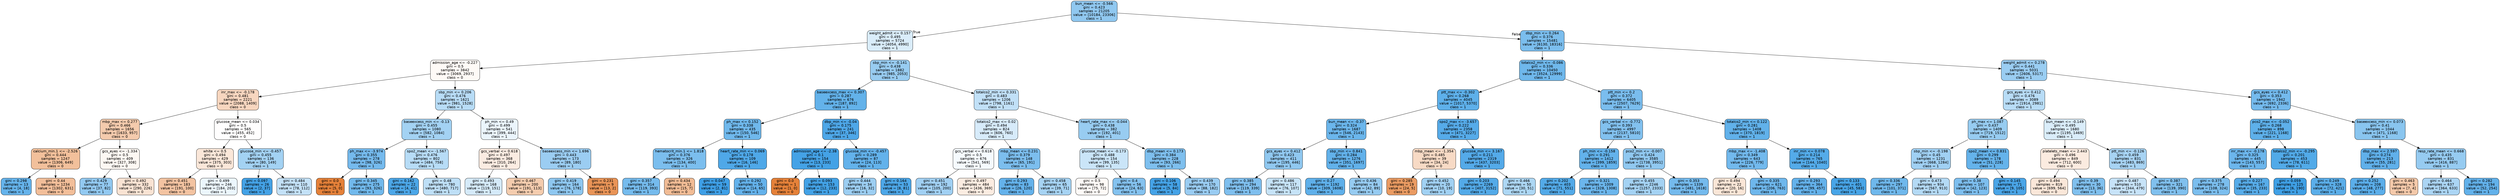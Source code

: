 digraph Tree {
node [shape=box, style="filled, rounded", color="black", fontname="helvetica"] ;
edge [fontname="helvetica"] ;
0 [label="bun_mean <= -0.566\ngini = 0.423\nsamples = 21205\nvalue = [10184, 23306]\nclass = 1", fillcolor="#90c8f0"] ;
1 [label="weight_admit <= 0.157\ngini = 0.495\nsamples = 5724\nvalue = [4054, 4990]\nclass = 1", fillcolor="#daedfa"] ;
0 -> 1 [labeldistance=2.5, labelangle=45, headlabel="True"] ;
2 [label="admission_age <= -0.227\ngini = 0.5\nsamples = 3842\nvalue = [3069, 2937]\nclass = 0", fillcolor="#fefaf6"] ;
1 -> 2 ;
3 [label="inr_max <= -0.178\ngini = 0.481\nsamples = 2221\nvalue = [2088, 1409]\nclass = 0", fillcolor="#f7d6bf"] ;
2 -> 3 ;
4 [label="mbp_max <= 0.277\ngini = 0.466\nsamples = 1656\nvalue = [1633, 957]\nclass = 0", fillcolor="#f4cbad"] ;
3 -> 4 ;
5 [label="calcium_min.1 <= -2.526\ngini = 0.444\nsamples = 1247\nvalue = [1306, 649]\nclass = 0", fillcolor="#f2c09b"] ;
4 -> 5 ;
6 [label="gini = 0.298\nsamples = 13\nvalue = [4, 18]\nclass = 1", fillcolor="#65b3eb"] ;
5 -> 6 ;
7 [label="gini = 0.44\nsamples = 1234\nvalue = [1302, 631]\nclass = 0", fillcolor="#f2be99"] ;
5 -> 7 ;
8 [label="gcs_eyes <= -1.334\ngini = 0.5\nsamples = 409\nvalue = [327, 308]\nclass = 0", fillcolor="#fdf8f3"] ;
4 -> 8 ;
9 [label="gini = 0.429\nsamples = 77\nvalue = [37, 82]\nclass = 1", fillcolor="#92c9f1"] ;
8 -> 9 ;
10 [label="gini = 0.492\nsamples = 332\nvalue = [290, 226]\nclass = 0", fillcolor="#f9e3d3"] ;
8 -> 10 ;
11 [label="glucose_mean <= 0.034\ngini = 0.5\nsamples = 565\nvalue = [455, 452]\nclass = 0", fillcolor="#fffefe"] ;
3 -> 11 ;
12 [label="white <= 0.5\ngini = 0.494\nsamples = 429\nvalue = [375, 303]\nclass = 0", fillcolor="#fae7d9"] ;
11 -> 12 ;
13 [label="gini = 0.451\nsamples = 183\nvalue = [191, 100]\nclass = 0", fillcolor="#f3c3a1"] ;
12 -> 13 ;
14 [label="gini = 0.499\nsamples = 246\nvalue = [184, 203]\nclass = 1", fillcolor="#ecf6fd"] ;
12 -> 14 ;
15 [label="glucose_min <= -0.457\ngini = 0.455\nsamples = 136\nvalue = [80, 149]\nclass = 1", fillcolor="#a3d2f3"] ;
11 -> 15 ;
16 [label="gini = 0.097\nsamples = 26\nvalue = [2, 37]\nclass = 1", fillcolor="#44a2e6"] ;
15 -> 16 ;
17 [label="gini = 0.484\nsamples = 110\nvalue = [78, 112]\nclass = 1", fillcolor="#c3e1f7"] ;
15 -> 17 ;
18 [label="sbp_min <= 0.206\ngini = 0.476\nsamples = 1621\nvalue = [981, 1528]\nclass = 1", fillcolor="#b8dcf6"] ;
2 -> 18 ;
19 [label="baseexcess_min <= -0.13\ngini = 0.455\nsamples = 1080\nvalue = [582, 1084]\nclass = 1", fillcolor="#a3d2f3"] ;
18 -> 19 ;
20 [label="ph_max <= -3.974\ngini = 0.355\nsamples = 278\nvalue = [98, 326]\nclass = 1", fillcolor="#75baed"] ;
19 -> 20 ;
21 [label="gini = 0.0\nsamples = 3\nvalue = [5, 0]\nclass = 0", fillcolor="#e58139"] ;
20 -> 21 ;
22 [label="gini = 0.345\nsamples = 275\nvalue = [93, 326]\nclass = 1", fillcolor="#71b9ec"] ;
20 -> 22 ;
23 [label="spo2_mean <= -1.567\ngini = 0.476\nsamples = 802\nvalue = [484, 758]\nclass = 1", fillcolor="#b7dcf6"] ;
19 -> 23 ;
24 [label="gini = 0.162\nsamples = 22\nvalue = [4, 41]\nclass = 1", fillcolor="#4ca7e8"] ;
23 -> 24 ;
25 [label="gini = 0.48\nsamples = 780\nvalue = [480, 717]\nclass = 1", fillcolor="#bedff6"] ;
23 -> 25 ;
26 [label="ph_min <= 0.49\ngini = 0.499\nsamples = 541\nvalue = [399, 444]\nclass = 1", fillcolor="#ebf5fc"] ;
18 -> 26 ;
27 [label="gcs_verbal <= 0.618\ngini = 0.497\nsamples = 368\nvalue = [310, 264]\nclass = 0", fillcolor="#fbece2"] ;
26 -> 27 ;
28 [label="gini = 0.493\nsamples = 168\nvalue = [119, 151]\nclass = 1", fillcolor="#d5eaf9"] ;
27 -> 28 ;
29 [label="gini = 0.467\nsamples = 200\nvalue = [191, 113]\nclass = 0", fillcolor="#f4ccae"] ;
27 -> 29 ;
30 [label="baseexcess_min <= 1.696\ngini = 0.443\nsamples = 173\nvalue = [89, 180]\nclass = 1", fillcolor="#9bcdf2"] ;
26 -> 30 ;
31 [label="gini = 0.419\nsamples = 164\nvalue = [76, 178]\nclass = 1", fillcolor="#8ec7f0"] ;
30 -> 31 ;
32 [label="gini = 0.231\nsamples = 9\nvalue = [13, 2]\nclass = 0", fillcolor="#e99457"] ;
30 -> 32 ;
33 [label="sbp_min <= -0.141\ngini = 0.438\nsamples = 1882\nvalue = [985, 2053]\nclass = 1", fillcolor="#98ccf1"] ;
1 -> 33 ;
34 [label="baseexcess_max <= 0.307\ngini = 0.287\nsamples = 676\nvalue = [187, 892]\nclass = 1", fillcolor="#63b2ea"] ;
33 -> 34 ;
35 [label="ph_max <= 0.152\ngini = 0.338\nsamples = 435\nvalue = [150, 546]\nclass = 1", fillcolor="#6fb8ec"] ;
34 -> 35 ;
36 [label="hematocrit_min.1 <= 1.818\ngini = 0.376\nsamples = 326\nvalue = [134, 400]\nclass = 1", fillcolor="#7bbeee"] ;
35 -> 36 ;
37 [label="gini = 0.357\nsamples = 314\nvalue = [119, 393]\nclass = 1", fillcolor="#75bbed"] ;
36 -> 37 ;
38 [label="gini = 0.434\nsamples = 12\nvalue = [15, 7]\nclass = 0", fillcolor="#f1bc95"] ;
36 -> 38 ;
39 [label="heart_rate_min <= 0.069\ngini = 0.178\nsamples = 109\nvalue = [16, 146]\nclass = 1", fillcolor="#4fa8e8"] ;
35 -> 39 ;
40 [label="gini = 0.047\nsamples = 59\nvalue = [2, 81]\nclass = 1", fillcolor="#3e9fe6"] ;
39 -> 40 ;
41 [label="gini = 0.292\nsamples = 50\nvalue = [14, 65]\nclass = 1", fillcolor="#64b2eb"] ;
39 -> 41 ;
42 [label="dbp_min <= -0.04\ngini = 0.175\nsamples = 241\nvalue = [37, 346]\nclass = 1", fillcolor="#4ea7e8"] ;
34 -> 42 ;
43 [label="admission_age <= -2.38\ngini = 0.1\nsamples = 154\nvalue = [13, 233]\nclass = 1", fillcolor="#44a2e6"] ;
42 -> 43 ;
44 [label="gini = 0.0\nsamples = 1\nvalue = [1, 0]\nclass = 0", fillcolor="#e58139"] ;
43 -> 44 ;
45 [label="gini = 0.093\nsamples = 153\nvalue = [12, 233]\nclass = 1", fillcolor="#43a2e6"] ;
43 -> 45 ;
46 [label="glucose_min <= -0.457\ngini = 0.289\nsamples = 87\nvalue = [24, 113]\nclass = 1", fillcolor="#63b2eb"] ;
42 -> 46 ;
47 [label="gini = 0.444\nsamples = 34\nvalue = [16, 32]\nclass = 1", fillcolor="#9ccef2"] ;
46 -> 47 ;
48 [label="gini = 0.164\nsamples = 53\nvalue = [8, 81]\nclass = 1", fillcolor="#4da7e8"] ;
46 -> 48 ;
49 [label="totalco2_min <= 0.331\ngini = 0.483\nsamples = 1206\nvalue = [798, 1161]\nclass = 1", fillcolor="#c1e0f7"] ;
33 -> 49 ;
50 [label="totalco2_max <= 0.02\ngini = 0.494\nsamples = 824\nvalue = [606, 760]\nclass = 1", fillcolor="#d7ebfa"] ;
49 -> 50 ;
51 [label="gcs_verbal <= 0.618\ngini = 0.5\nsamples = 676\nvalue = [541, 569]\nclass = 1", fillcolor="#f5fafe"] ;
50 -> 51 ;
52 [label="gini = 0.451\nsamples = 192\nvalue = [105, 200]\nclass = 1", fillcolor="#a1d0f3"] ;
51 -> 52 ;
53 [label="gini = 0.497\nsamples = 484\nvalue = [436, 369]\nclass = 0", fillcolor="#fbece1"] ;
51 -> 53 ;
54 [label="mbp_mean <= 0.231\ngini = 0.379\nsamples = 148\nvalue = [65, 191]\nclass = 1", fillcolor="#7cbeee"] ;
50 -> 54 ;
55 [label="gini = 0.293\nsamples = 83\nvalue = [26, 120]\nclass = 1", fillcolor="#64b2eb"] ;
54 -> 55 ;
56 [label="gini = 0.458\nsamples = 65\nvalue = [39, 71]\nclass = 1", fillcolor="#a6d3f3"] ;
54 -> 56 ;
57 [label="heart_rate_max <= -0.044\ngini = 0.438\nsamples = 382\nvalue = [192, 401]\nclass = 1", fillcolor="#98ccf1"] ;
49 -> 57 ;
58 [label="glucose_mean <= -0.173\ngini = 0.488\nsamples = 154\nvalue = [99, 135]\nclass = 1", fillcolor="#cae5f8"] ;
57 -> 58 ;
59 [label="gini = 0.5\nsamples = 98\nvalue = [75, 72]\nclass = 0", fillcolor="#fefaf7"] ;
58 -> 59 ;
60 [label="gini = 0.4\nsamples = 56\nvalue = [24, 63]\nclass = 1", fillcolor="#84c2ef"] ;
58 -> 60 ;
61 [label="dbp_mean <= 0.173\ngini = 0.384\nsamples = 228\nvalue = [93, 266]\nclass = 1", fillcolor="#7ebfee"] ;
57 -> 61 ;
62 [label="gini = 0.106\nsamples = 58\nvalue = [5, 84]\nclass = 1", fillcolor="#45a3e7"] ;
61 -> 62 ;
63 [label="gini = 0.439\nsamples = 170\nvalue = [88, 182]\nclass = 1", fillcolor="#99ccf2"] ;
61 -> 63 ;
64 [label="dbp_min <= 0.264\ngini = 0.376\nsamples = 15481\nvalue = [6130, 18316]\nclass = 1", fillcolor="#7bbeee"] ;
0 -> 64 [labeldistance=2.5, labelangle=-45, headlabel="False"] ;
65 [label="totalco2_min <= -0.086\ngini = 0.336\nsamples = 10450\nvalue = [3524, 12999]\nclass = 1", fillcolor="#6fb8ec"] ;
64 -> 65 ;
66 [label="ptt_max <= -0.302\ngini = 0.268\nsamples = 4045\nvalue = [1017, 5370]\nclass = 1", fillcolor="#5eb0ea"] ;
65 -> 66 ;
67 [label="bun_mean <= -0.37\ngini = 0.324\nsamples = 1687\nvalue = [546, 2143]\nclass = 1", fillcolor="#6bb6ec"] ;
66 -> 67 ;
68 [label="gcs_eyes <= 0.412\ngini = 0.423\nsamples = 411\nvalue = [195, 446]\nclass = 1", fillcolor="#90c8f0"] ;
67 -> 68 ;
69 [label="gini = 0.385\nsamples = 294\nvalue = [119, 339]\nclass = 1", fillcolor="#7fbfee"] ;
68 -> 69 ;
70 [label="gini = 0.486\nsamples = 117\nvalue = [76, 107]\nclass = 1", fillcolor="#c6e3f7"] ;
68 -> 70 ;
71 [label="sbp_min <= 0.841\ngini = 0.284\nsamples = 1276\nvalue = [351, 1697]\nclass = 1", fillcolor="#62b1ea"] ;
67 -> 71 ;
72 [label="gini = 0.27\nsamples = 1192\nvalue = [309, 1608]\nclass = 1", fillcolor="#5fb0ea"] ;
71 -> 72 ;
73 [label="gini = 0.436\nsamples = 84\nvalue = [42, 89]\nclass = 1", fillcolor="#96cbf1"] ;
71 -> 73 ;
74 [label="spo2_max <= -3.657\ngini = 0.222\nsamples = 2358\nvalue = [471, 3227]\nclass = 1", fillcolor="#56abe9"] ;
66 -> 74 ;
75 [label="mbp_mean <= -1.354\ngini = 0.485\nsamples = 39\nvalue = [34, 24]\nclass = 0", fillcolor="#f7dac5"] ;
74 -> 75 ;
76 [label="gini = 0.285\nsamples = 19\nvalue = [24, 5]\nclass = 0", fillcolor="#ea9b62"] ;
75 -> 76 ;
77 [label="gini = 0.452\nsamples = 20\nvalue = [10, 19]\nclass = 1", fillcolor="#a1d1f3"] ;
75 -> 77 ;
78 [label="glucose_min <= 3.167\ngini = 0.211\nsamples = 2319\nvalue = [437, 3203]\nclass = 1", fillcolor="#54aae9"] ;
74 -> 78 ;
79 [label="gini = 0.203\nsamples = 2269\nvalue = [407, 3152]\nclass = 1", fillcolor="#53aae8"] ;
78 -> 79 ;
80 [label="gini = 0.466\nsamples = 50\nvalue = [30, 51]\nclass = 1", fillcolor="#add7f4"] ;
78 -> 80 ;
81 [label="ptt_min <= 0.2\ngini = 0.372\nsamples = 6405\nvalue = [2507, 7629]\nclass = 1", fillcolor="#7abdee"] ;
65 -> 81 ;
82 [label="gcs_verbal <= -0.772\ngini = 0.393\nsamples = 4997\nvalue = [2137, 5810]\nclass = 1", fillcolor="#82c1ef"] ;
81 -> 82 ;
83 [label="ph_min <= -0.158\ngini = 0.291\nsamples = 1412\nvalue = [399, 1859]\nclass = 1", fillcolor="#63b2eb"] ;
82 -> 83 ;
84 [label="gini = 0.202\nsamples = 403\nvalue = [71, 551]\nclass = 1", fillcolor="#53aae8"] ;
83 -> 84 ;
85 [label="gini = 0.321\nsamples = 1009\nvalue = [328, 1308]\nclass = 1", fillcolor="#6bb6ec"] ;
83 -> 85 ;
86 [label="pco2_min <= -0.007\ngini = 0.424\nsamples = 3585\nvalue = [1738, 3951]\nclass = 1", fillcolor="#90c8f0"] ;
82 -> 86 ;
87 [label="gini = 0.455\nsamples = 2246\nvalue = [1257, 2333]\nclass = 1", fillcolor="#a4d2f3"] ;
86 -> 87 ;
88 [label="gini = 0.353\nsamples = 1339\nvalue = [481, 1618]\nclass = 1", fillcolor="#74baed"] ;
86 -> 88 ;
89 [label="totalco2_min <= 0.122\ngini = 0.281\nsamples = 1408\nvalue = [370, 1819]\nclass = 1", fillcolor="#61b1ea"] ;
81 -> 89 ;
90 [label="mbp_max <= -1.408\ngini = 0.349\nsamples = 643\nvalue = [226, 779]\nclass = 1", fillcolor="#72b9ed"] ;
89 -> 90 ;
91 [label="gini = 0.494\nsamples = 22\nvalue = [20, 16]\nclass = 0", fillcolor="#fae6d7"] ;
90 -> 91 ;
92 [label="gini = 0.335\nsamples = 621\nvalue = [206, 763]\nclass = 1", fillcolor="#6eb7ec"] ;
90 -> 92 ;
93 [label="inr_min <= 0.078\ngini = 0.214\nsamples = 765\nvalue = [144, 1040]\nclass = 1", fillcolor="#54abe9"] ;
89 -> 93 ;
94 [label="gini = 0.293\nsamples = 364\nvalue = [99, 457]\nclass = 1", fillcolor="#64b2eb"] ;
93 -> 94 ;
95 [label="gini = 0.133\nsamples = 401\nvalue = [45, 583]\nclass = 1", fillcolor="#48a5e7"] ;
93 -> 95 ;
96 [label="weight_admit <= 0.278\ngini = 0.441\nsamples = 5031\nvalue = [2606, 5317]\nclass = 1", fillcolor="#9acdf2"] ;
64 -> 96 ;
97 [label="gcs_eyes <= 0.412\ngini = 0.476\nsamples = 3089\nvalue = [1914, 2981]\nclass = 1", fillcolor="#b8dcf6"] ;
96 -> 97 ;
98 [label="ph_max <= 1.087\ngini = 0.437\nsamples = 1409\nvalue = [719, 1512]\nclass = 1", fillcolor="#97ccf1"] ;
97 -> 98 ;
99 [label="sbp_min <= -0.198\ngini = 0.45\nsamples = 1231\nvalue = [668, 1284]\nclass = 1", fillcolor="#a0d0f3"] ;
98 -> 99 ;
100 [label="gini = 0.336\nsamples = 297\nvalue = [101, 371]\nclass = 1", fillcolor="#6fb8ec"] ;
99 -> 100 ;
101 [label="gini = 0.473\nsamples = 934\nvalue = [567, 913]\nclass = 1", fillcolor="#b4daf5"] ;
99 -> 101 ;
102 [label="spo2_mean <= 0.831\ngini = 0.299\nsamples = 178\nvalue = [51, 228]\nclass = 1", fillcolor="#65b3eb"] ;
98 -> 102 ;
103 [label="gini = 0.38\nsamples = 107\nvalue = [42, 123]\nclass = 1", fillcolor="#7dbeee"] ;
102 -> 103 ;
104 [label="gini = 0.145\nsamples = 71\nvalue = [9, 105]\nclass = 1", fillcolor="#4aa5e7"] ;
102 -> 104 ;
105 [label="bun_mean <= -0.149\ngini = 0.495\nsamples = 1680\nvalue = [1195, 1469]\nclass = 1", fillcolor="#daedfa"] ;
97 -> 105 ;
106 [label="platelets_mean <= 2.443\ngini = 0.496\nsamples = 849\nvalue = [712, 600]\nclass = 0", fillcolor="#fbebe0"] ;
105 -> 106 ;
107 [label="gini = 0.494\nsamples = 819\nvalue = [699, 564]\nclass = 0", fillcolor="#fae7d9"] ;
106 -> 107 ;
108 [label="gini = 0.39\nsamples = 30\nvalue = [13, 36]\nclass = 1", fillcolor="#80c0ee"] ;
106 -> 108 ;
109 [label="ptt_min <= -0.126\ngini = 0.459\nsamples = 831\nvalue = [483, 869]\nclass = 1", fillcolor="#a7d3f3"] ;
105 -> 109 ;
110 [label="gini = 0.487\nsamples = 510\nvalue = [344, 479]\nclass = 1", fillcolor="#c7e3f8"] ;
109 -> 110 ;
111 [label="gini = 0.387\nsamples = 321\nvalue = [139, 390]\nclass = 1", fillcolor="#80c0ee"] ;
109 -> 111 ;
112 [label="gcs_eyes <= 0.412\ngini = 0.353\nsamples = 1942\nvalue = [692, 2336]\nclass = 1", fillcolor="#74baed"] ;
96 -> 112 ;
113 [label="pco2_max <= -0.052\ngini = 0.268\nsamples = 898\nvalue = [221, 1168]\nclass = 1", fillcolor="#5eb0ea"] ;
112 -> 113 ;
114 [label="inr_max <= -0.178\ngini = 0.325\nsamples = 445\nvalue = [143, 557]\nclass = 1", fillcolor="#6cb6ec"] ;
113 -> 114 ;
115 [label="gini = 0.375\nsamples = 278\nvalue = [108, 324]\nclass = 1", fillcolor="#7bbeee"] ;
114 -> 115 ;
116 [label="gini = 0.227\nsamples = 167\nvalue = [35, 233]\nclass = 1", fillcolor="#57ace9"] ;
114 -> 116 ;
117 [label="totalco2_min <= -0.295\ngini = 0.201\nsamples = 453\nvalue = [78, 611]\nclass = 1", fillcolor="#52aae8"] ;
113 -> 117 ;
118 [label="gini = 0.059\nsamples = 125\nvalue = [6, 190]\nclass = 1", fillcolor="#3fa0e6"] ;
117 -> 118 ;
119 [label="gini = 0.249\nsamples = 328\nvalue = [72, 421]\nclass = 1", fillcolor="#5baee9"] ;
117 -> 119 ;
120 [label="baseexcess_min <= 0.073\ngini = 0.41\nsamples = 1044\nvalue = [471, 1168]\nclass = 1", fillcolor="#89c5ef"] ;
112 -> 120 ;
121 [label="dbp_max <= 2.597\ngini = 0.274\nsamples = 213\nvalue = [55, 281]\nclass = 1", fillcolor="#60b0ea"] ;
120 -> 121 ;
122 [label="gini = 0.252\nsamples = 208\nvalue = [48, 277]\nclass = 1", fillcolor="#5baeea"] ;
121 -> 122 ;
123 [label="gini = 0.463\nsamples = 5\nvalue = [7, 4]\nclass = 0", fillcolor="#f4c9aa"] ;
121 -> 123 ;
124 [label="resp_rate_mean <= 0.668\ngini = 0.435\nsamples = 831\nvalue = [416, 887]\nclass = 1", fillcolor="#96cbf1"] ;
120 -> 124 ;
125 [label="gini = 0.464\nsamples = 637\nvalue = [364, 633]\nclass = 1", fillcolor="#abd5f4"] ;
124 -> 125 ;
126 [label="gini = 0.282\nsamples = 194\nvalue = [52, 254]\nclass = 1", fillcolor="#62b1ea"] ;
124 -> 126 ;
}